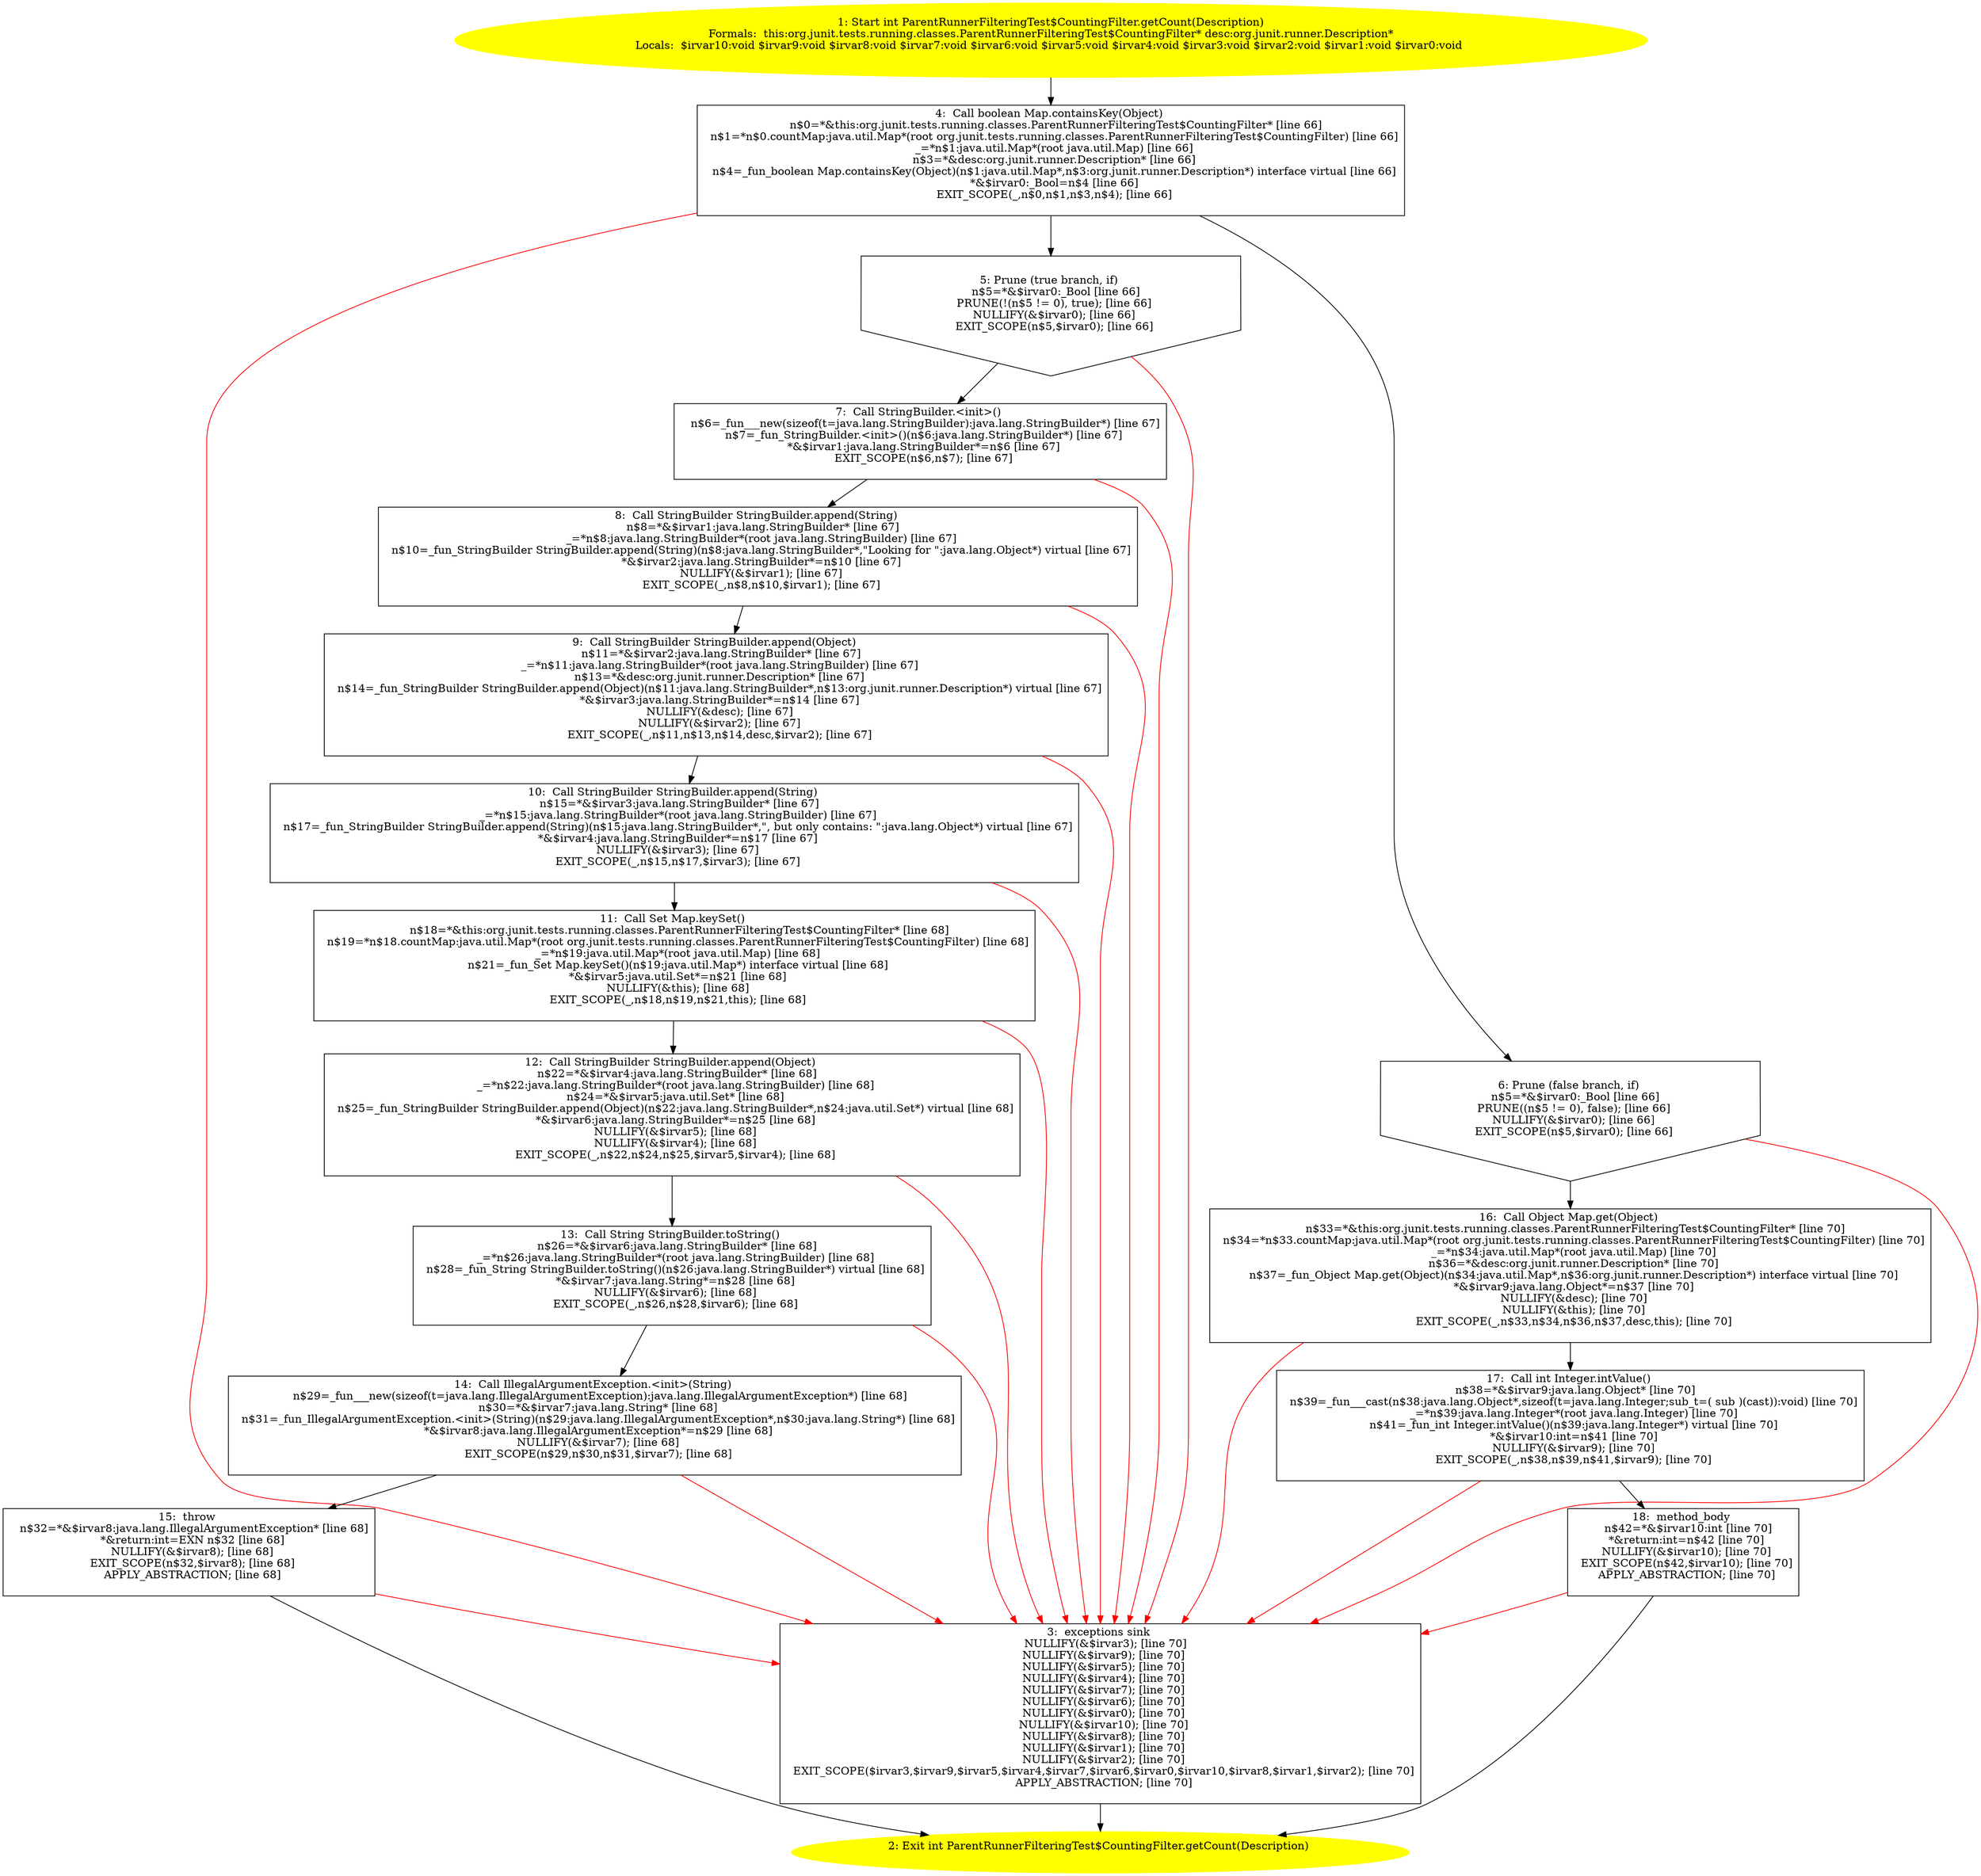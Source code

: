 /* @generated */
digraph cfg {
"org.junit.tests.running.classes.ParentRunnerFilteringTest$CountingFilter.getCount(org.junit.runner.D.e1592bab1f83032441351769dc21d412_1" [label="1: Start int ParentRunnerFilteringTest$CountingFilter.getCount(Description)\nFormals:  this:org.junit.tests.running.classes.ParentRunnerFilteringTest$CountingFilter* desc:org.junit.runner.Description*\nLocals:  $irvar10:void $irvar9:void $irvar8:void $irvar7:void $irvar6:void $irvar5:void $irvar4:void $irvar3:void $irvar2:void $irvar1:void $irvar0:void \n  " color=yellow style=filled]
	

	 "org.junit.tests.running.classes.ParentRunnerFilteringTest$CountingFilter.getCount(org.junit.runner.D.e1592bab1f83032441351769dc21d412_1" -> "org.junit.tests.running.classes.ParentRunnerFilteringTest$CountingFilter.getCount(org.junit.runner.D.e1592bab1f83032441351769dc21d412_4" ;
"org.junit.tests.running.classes.ParentRunnerFilteringTest$CountingFilter.getCount(org.junit.runner.D.e1592bab1f83032441351769dc21d412_2" [label="2: Exit int ParentRunnerFilteringTest$CountingFilter.getCount(Description) \n  " color=yellow style=filled]
	

"org.junit.tests.running.classes.ParentRunnerFilteringTest$CountingFilter.getCount(org.junit.runner.D.e1592bab1f83032441351769dc21d412_3" [label="3:  exceptions sink \n   NULLIFY(&$irvar3); [line 70]\n  NULLIFY(&$irvar9); [line 70]\n  NULLIFY(&$irvar5); [line 70]\n  NULLIFY(&$irvar4); [line 70]\n  NULLIFY(&$irvar7); [line 70]\n  NULLIFY(&$irvar6); [line 70]\n  NULLIFY(&$irvar0); [line 70]\n  NULLIFY(&$irvar10); [line 70]\n  NULLIFY(&$irvar8); [line 70]\n  NULLIFY(&$irvar1); [line 70]\n  NULLIFY(&$irvar2); [line 70]\n  EXIT_SCOPE($irvar3,$irvar9,$irvar5,$irvar4,$irvar7,$irvar6,$irvar0,$irvar10,$irvar8,$irvar1,$irvar2); [line 70]\n  APPLY_ABSTRACTION; [line 70]\n " shape="box"]
	

	 "org.junit.tests.running.classes.ParentRunnerFilteringTest$CountingFilter.getCount(org.junit.runner.D.e1592bab1f83032441351769dc21d412_3" -> "org.junit.tests.running.classes.ParentRunnerFilteringTest$CountingFilter.getCount(org.junit.runner.D.e1592bab1f83032441351769dc21d412_2" ;
"org.junit.tests.running.classes.ParentRunnerFilteringTest$CountingFilter.getCount(org.junit.runner.D.e1592bab1f83032441351769dc21d412_4" [label="4:  Call boolean Map.containsKey(Object) \n   n$0=*&this:org.junit.tests.running.classes.ParentRunnerFilteringTest$CountingFilter* [line 66]\n  n$1=*n$0.countMap:java.util.Map*(root org.junit.tests.running.classes.ParentRunnerFilteringTest$CountingFilter) [line 66]\n  _=*n$1:java.util.Map*(root java.util.Map) [line 66]\n  n$3=*&desc:org.junit.runner.Description* [line 66]\n  n$4=_fun_boolean Map.containsKey(Object)(n$1:java.util.Map*,n$3:org.junit.runner.Description*) interface virtual [line 66]\n  *&$irvar0:_Bool=n$4 [line 66]\n  EXIT_SCOPE(_,n$0,n$1,n$3,n$4); [line 66]\n " shape="box"]
	

	 "org.junit.tests.running.classes.ParentRunnerFilteringTest$CountingFilter.getCount(org.junit.runner.D.e1592bab1f83032441351769dc21d412_4" -> "org.junit.tests.running.classes.ParentRunnerFilteringTest$CountingFilter.getCount(org.junit.runner.D.e1592bab1f83032441351769dc21d412_5" ;
	 "org.junit.tests.running.classes.ParentRunnerFilteringTest$CountingFilter.getCount(org.junit.runner.D.e1592bab1f83032441351769dc21d412_4" -> "org.junit.tests.running.classes.ParentRunnerFilteringTest$CountingFilter.getCount(org.junit.runner.D.e1592bab1f83032441351769dc21d412_6" ;
	 "org.junit.tests.running.classes.ParentRunnerFilteringTest$CountingFilter.getCount(org.junit.runner.D.e1592bab1f83032441351769dc21d412_4" -> "org.junit.tests.running.classes.ParentRunnerFilteringTest$CountingFilter.getCount(org.junit.runner.D.e1592bab1f83032441351769dc21d412_3" [color="red" ];
"org.junit.tests.running.classes.ParentRunnerFilteringTest$CountingFilter.getCount(org.junit.runner.D.e1592bab1f83032441351769dc21d412_5" [label="5: Prune (true branch, if) \n   n$5=*&$irvar0:_Bool [line 66]\n  PRUNE(!(n$5 != 0), true); [line 66]\n  NULLIFY(&$irvar0); [line 66]\n  EXIT_SCOPE(n$5,$irvar0); [line 66]\n " shape="invhouse"]
	

	 "org.junit.tests.running.classes.ParentRunnerFilteringTest$CountingFilter.getCount(org.junit.runner.D.e1592bab1f83032441351769dc21d412_5" -> "org.junit.tests.running.classes.ParentRunnerFilteringTest$CountingFilter.getCount(org.junit.runner.D.e1592bab1f83032441351769dc21d412_7" ;
	 "org.junit.tests.running.classes.ParentRunnerFilteringTest$CountingFilter.getCount(org.junit.runner.D.e1592bab1f83032441351769dc21d412_5" -> "org.junit.tests.running.classes.ParentRunnerFilteringTest$CountingFilter.getCount(org.junit.runner.D.e1592bab1f83032441351769dc21d412_3" [color="red" ];
"org.junit.tests.running.classes.ParentRunnerFilteringTest$CountingFilter.getCount(org.junit.runner.D.e1592bab1f83032441351769dc21d412_6" [label="6: Prune (false branch, if) \n   n$5=*&$irvar0:_Bool [line 66]\n  PRUNE((n$5 != 0), false); [line 66]\n  NULLIFY(&$irvar0); [line 66]\n  EXIT_SCOPE(n$5,$irvar0); [line 66]\n " shape="invhouse"]
	

	 "org.junit.tests.running.classes.ParentRunnerFilteringTest$CountingFilter.getCount(org.junit.runner.D.e1592bab1f83032441351769dc21d412_6" -> "org.junit.tests.running.classes.ParentRunnerFilteringTest$CountingFilter.getCount(org.junit.runner.D.e1592bab1f83032441351769dc21d412_16" ;
	 "org.junit.tests.running.classes.ParentRunnerFilteringTest$CountingFilter.getCount(org.junit.runner.D.e1592bab1f83032441351769dc21d412_6" -> "org.junit.tests.running.classes.ParentRunnerFilteringTest$CountingFilter.getCount(org.junit.runner.D.e1592bab1f83032441351769dc21d412_3" [color="red" ];
"org.junit.tests.running.classes.ParentRunnerFilteringTest$CountingFilter.getCount(org.junit.runner.D.e1592bab1f83032441351769dc21d412_7" [label="7:  Call StringBuilder.<init>() \n   n$6=_fun___new(sizeof(t=java.lang.StringBuilder):java.lang.StringBuilder*) [line 67]\n  n$7=_fun_StringBuilder.<init>()(n$6:java.lang.StringBuilder*) [line 67]\n  *&$irvar1:java.lang.StringBuilder*=n$6 [line 67]\n  EXIT_SCOPE(n$6,n$7); [line 67]\n " shape="box"]
	

	 "org.junit.tests.running.classes.ParentRunnerFilteringTest$CountingFilter.getCount(org.junit.runner.D.e1592bab1f83032441351769dc21d412_7" -> "org.junit.tests.running.classes.ParentRunnerFilteringTest$CountingFilter.getCount(org.junit.runner.D.e1592bab1f83032441351769dc21d412_8" ;
	 "org.junit.tests.running.classes.ParentRunnerFilteringTest$CountingFilter.getCount(org.junit.runner.D.e1592bab1f83032441351769dc21d412_7" -> "org.junit.tests.running.classes.ParentRunnerFilteringTest$CountingFilter.getCount(org.junit.runner.D.e1592bab1f83032441351769dc21d412_3" [color="red" ];
"org.junit.tests.running.classes.ParentRunnerFilteringTest$CountingFilter.getCount(org.junit.runner.D.e1592bab1f83032441351769dc21d412_8" [label="8:  Call StringBuilder StringBuilder.append(String) \n   n$8=*&$irvar1:java.lang.StringBuilder* [line 67]\n  _=*n$8:java.lang.StringBuilder*(root java.lang.StringBuilder) [line 67]\n  n$10=_fun_StringBuilder StringBuilder.append(String)(n$8:java.lang.StringBuilder*,\"Looking for \":java.lang.Object*) virtual [line 67]\n  *&$irvar2:java.lang.StringBuilder*=n$10 [line 67]\n  NULLIFY(&$irvar1); [line 67]\n  EXIT_SCOPE(_,n$8,n$10,$irvar1); [line 67]\n " shape="box"]
	

	 "org.junit.tests.running.classes.ParentRunnerFilteringTest$CountingFilter.getCount(org.junit.runner.D.e1592bab1f83032441351769dc21d412_8" -> "org.junit.tests.running.classes.ParentRunnerFilteringTest$CountingFilter.getCount(org.junit.runner.D.e1592bab1f83032441351769dc21d412_9" ;
	 "org.junit.tests.running.classes.ParentRunnerFilteringTest$CountingFilter.getCount(org.junit.runner.D.e1592bab1f83032441351769dc21d412_8" -> "org.junit.tests.running.classes.ParentRunnerFilteringTest$CountingFilter.getCount(org.junit.runner.D.e1592bab1f83032441351769dc21d412_3" [color="red" ];
"org.junit.tests.running.classes.ParentRunnerFilteringTest$CountingFilter.getCount(org.junit.runner.D.e1592bab1f83032441351769dc21d412_9" [label="9:  Call StringBuilder StringBuilder.append(Object) \n   n$11=*&$irvar2:java.lang.StringBuilder* [line 67]\n  _=*n$11:java.lang.StringBuilder*(root java.lang.StringBuilder) [line 67]\n  n$13=*&desc:org.junit.runner.Description* [line 67]\n  n$14=_fun_StringBuilder StringBuilder.append(Object)(n$11:java.lang.StringBuilder*,n$13:org.junit.runner.Description*) virtual [line 67]\n  *&$irvar3:java.lang.StringBuilder*=n$14 [line 67]\n  NULLIFY(&desc); [line 67]\n  NULLIFY(&$irvar2); [line 67]\n  EXIT_SCOPE(_,n$11,n$13,n$14,desc,$irvar2); [line 67]\n " shape="box"]
	

	 "org.junit.tests.running.classes.ParentRunnerFilteringTest$CountingFilter.getCount(org.junit.runner.D.e1592bab1f83032441351769dc21d412_9" -> "org.junit.tests.running.classes.ParentRunnerFilteringTest$CountingFilter.getCount(org.junit.runner.D.e1592bab1f83032441351769dc21d412_10" ;
	 "org.junit.tests.running.classes.ParentRunnerFilteringTest$CountingFilter.getCount(org.junit.runner.D.e1592bab1f83032441351769dc21d412_9" -> "org.junit.tests.running.classes.ParentRunnerFilteringTest$CountingFilter.getCount(org.junit.runner.D.e1592bab1f83032441351769dc21d412_3" [color="red" ];
"org.junit.tests.running.classes.ParentRunnerFilteringTest$CountingFilter.getCount(org.junit.runner.D.e1592bab1f83032441351769dc21d412_10" [label="10:  Call StringBuilder StringBuilder.append(String) \n   n$15=*&$irvar3:java.lang.StringBuilder* [line 67]\n  _=*n$15:java.lang.StringBuilder*(root java.lang.StringBuilder) [line 67]\n  n$17=_fun_StringBuilder StringBuilder.append(String)(n$15:java.lang.StringBuilder*,\", but only contains: \":java.lang.Object*) virtual [line 67]\n  *&$irvar4:java.lang.StringBuilder*=n$17 [line 67]\n  NULLIFY(&$irvar3); [line 67]\n  EXIT_SCOPE(_,n$15,n$17,$irvar3); [line 67]\n " shape="box"]
	

	 "org.junit.tests.running.classes.ParentRunnerFilteringTest$CountingFilter.getCount(org.junit.runner.D.e1592bab1f83032441351769dc21d412_10" -> "org.junit.tests.running.classes.ParentRunnerFilteringTest$CountingFilter.getCount(org.junit.runner.D.e1592bab1f83032441351769dc21d412_11" ;
	 "org.junit.tests.running.classes.ParentRunnerFilteringTest$CountingFilter.getCount(org.junit.runner.D.e1592bab1f83032441351769dc21d412_10" -> "org.junit.tests.running.classes.ParentRunnerFilteringTest$CountingFilter.getCount(org.junit.runner.D.e1592bab1f83032441351769dc21d412_3" [color="red" ];
"org.junit.tests.running.classes.ParentRunnerFilteringTest$CountingFilter.getCount(org.junit.runner.D.e1592bab1f83032441351769dc21d412_11" [label="11:  Call Set Map.keySet() \n   n$18=*&this:org.junit.tests.running.classes.ParentRunnerFilteringTest$CountingFilter* [line 68]\n  n$19=*n$18.countMap:java.util.Map*(root org.junit.tests.running.classes.ParentRunnerFilteringTest$CountingFilter) [line 68]\n  _=*n$19:java.util.Map*(root java.util.Map) [line 68]\n  n$21=_fun_Set Map.keySet()(n$19:java.util.Map*) interface virtual [line 68]\n  *&$irvar5:java.util.Set*=n$21 [line 68]\n  NULLIFY(&this); [line 68]\n  EXIT_SCOPE(_,n$18,n$19,n$21,this); [line 68]\n " shape="box"]
	

	 "org.junit.tests.running.classes.ParentRunnerFilteringTest$CountingFilter.getCount(org.junit.runner.D.e1592bab1f83032441351769dc21d412_11" -> "org.junit.tests.running.classes.ParentRunnerFilteringTest$CountingFilter.getCount(org.junit.runner.D.e1592bab1f83032441351769dc21d412_12" ;
	 "org.junit.tests.running.classes.ParentRunnerFilteringTest$CountingFilter.getCount(org.junit.runner.D.e1592bab1f83032441351769dc21d412_11" -> "org.junit.tests.running.classes.ParentRunnerFilteringTest$CountingFilter.getCount(org.junit.runner.D.e1592bab1f83032441351769dc21d412_3" [color="red" ];
"org.junit.tests.running.classes.ParentRunnerFilteringTest$CountingFilter.getCount(org.junit.runner.D.e1592bab1f83032441351769dc21d412_12" [label="12:  Call StringBuilder StringBuilder.append(Object) \n   n$22=*&$irvar4:java.lang.StringBuilder* [line 68]\n  _=*n$22:java.lang.StringBuilder*(root java.lang.StringBuilder) [line 68]\n  n$24=*&$irvar5:java.util.Set* [line 68]\n  n$25=_fun_StringBuilder StringBuilder.append(Object)(n$22:java.lang.StringBuilder*,n$24:java.util.Set*) virtual [line 68]\n  *&$irvar6:java.lang.StringBuilder*=n$25 [line 68]\n  NULLIFY(&$irvar5); [line 68]\n  NULLIFY(&$irvar4); [line 68]\n  EXIT_SCOPE(_,n$22,n$24,n$25,$irvar5,$irvar4); [line 68]\n " shape="box"]
	

	 "org.junit.tests.running.classes.ParentRunnerFilteringTest$CountingFilter.getCount(org.junit.runner.D.e1592bab1f83032441351769dc21d412_12" -> "org.junit.tests.running.classes.ParentRunnerFilteringTest$CountingFilter.getCount(org.junit.runner.D.e1592bab1f83032441351769dc21d412_13" ;
	 "org.junit.tests.running.classes.ParentRunnerFilteringTest$CountingFilter.getCount(org.junit.runner.D.e1592bab1f83032441351769dc21d412_12" -> "org.junit.tests.running.classes.ParentRunnerFilteringTest$CountingFilter.getCount(org.junit.runner.D.e1592bab1f83032441351769dc21d412_3" [color="red" ];
"org.junit.tests.running.classes.ParentRunnerFilteringTest$CountingFilter.getCount(org.junit.runner.D.e1592bab1f83032441351769dc21d412_13" [label="13:  Call String StringBuilder.toString() \n   n$26=*&$irvar6:java.lang.StringBuilder* [line 68]\n  _=*n$26:java.lang.StringBuilder*(root java.lang.StringBuilder) [line 68]\n  n$28=_fun_String StringBuilder.toString()(n$26:java.lang.StringBuilder*) virtual [line 68]\n  *&$irvar7:java.lang.String*=n$28 [line 68]\n  NULLIFY(&$irvar6); [line 68]\n  EXIT_SCOPE(_,n$26,n$28,$irvar6); [line 68]\n " shape="box"]
	

	 "org.junit.tests.running.classes.ParentRunnerFilteringTest$CountingFilter.getCount(org.junit.runner.D.e1592bab1f83032441351769dc21d412_13" -> "org.junit.tests.running.classes.ParentRunnerFilteringTest$CountingFilter.getCount(org.junit.runner.D.e1592bab1f83032441351769dc21d412_14" ;
	 "org.junit.tests.running.classes.ParentRunnerFilteringTest$CountingFilter.getCount(org.junit.runner.D.e1592bab1f83032441351769dc21d412_13" -> "org.junit.tests.running.classes.ParentRunnerFilteringTest$CountingFilter.getCount(org.junit.runner.D.e1592bab1f83032441351769dc21d412_3" [color="red" ];
"org.junit.tests.running.classes.ParentRunnerFilteringTest$CountingFilter.getCount(org.junit.runner.D.e1592bab1f83032441351769dc21d412_14" [label="14:  Call IllegalArgumentException.<init>(String) \n   n$29=_fun___new(sizeof(t=java.lang.IllegalArgumentException):java.lang.IllegalArgumentException*) [line 68]\n  n$30=*&$irvar7:java.lang.String* [line 68]\n  n$31=_fun_IllegalArgumentException.<init>(String)(n$29:java.lang.IllegalArgumentException*,n$30:java.lang.String*) [line 68]\n  *&$irvar8:java.lang.IllegalArgumentException*=n$29 [line 68]\n  NULLIFY(&$irvar7); [line 68]\n  EXIT_SCOPE(n$29,n$30,n$31,$irvar7); [line 68]\n " shape="box"]
	

	 "org.junit.tests.running.classes.ParentRunnerFilteringTest$CountingFilter.getCount(org.junit.runner.D.e1592bab1f83032441351769dc21d412_14" -> "org.junit.tests.running.classes.ParentRunnerFilteringTest$CountingFilter.getCount(org.junit.runner.D.e1592bab1f83032441351769dc21d412_15" ;
	 "org.junit.tests.running.classes.ParentRunnerFilteringTest$CountingFilter.getCount(org.junit.runner.D.e1592bab1f83032441351769dc21d412_14" -> "org.junit.tests.running.classes.ParentRunnerFilteringTest$CountingFilter.getCount(org.junit.runner.D.e1592bab1f83032441351769dc21d412_3" [color="red" ];
"org.junit.tests.running.classes.ParentRunnerFilteringTest$CountingFilter.getCount(org.junit.runner.D.e1592bab1f83032441351769dc21d412_15" [label="15:  throw \n   n$32=*&$irvar8:java.lang.IllegalArgumentException* [line 68]\n  *&return:int=EXN n$32 [line 68]\n  NULLIFY(&$irvar8); [line 68]\n  EXIT_SCOPE(n$32,$irvar8); [line 68]\n  APPLY_ABSTRACTION; [line 68]\n " shape="box"]
	

	 "org.junit.tests.running.classes.ParentRunnerFilteringTest$CountingFilter.getCount(org.junit.runner.D.e1592bab1f83032441351769dc21d412_15" -> "org.junit.tests.running.classes.ParentRunnerFilteringTest$CountingFilter.getCount(org.junit.runner.D.e1592bab1f83032441351769dc21d412_2" ;
	 "org.junit.tests.running.classes.ParentRunnerFilteringTest$CountingFilter.getCount(org.junit.runner.D.e1592bab1f83032441351769dc21d412_15" -> "org.junit.tests.running.classes.ParentRunnerFilteringTest$CountingFilter.getCount(org.junit.runner.D.e1592bab1f83032441351769dc21d412_3" [color="red" ];
"org.junit.tests.running.classes.ParentRunnerFilteringTest$CountingFilter.getCount(org.junit.runner.D.e1592bab1f83032441351769dc21d412_16" [label="16:  Call Object Map.get(Object) \n   n$33=*&this:org.junit.tests.running.classes.ParentRunnerFilteringTest$CountingFilter* [line 70]\n  n$34=*n$33.countMap:java.util.Map*(root org.junit.tests.running.classes.ParentRunnerFilteringTest$CountingFilter) [line 70]\n  _=*n$34:java.util.Map*(root java.util.Map) [line 70]\n  n$36=*&desc:org.junit.runner.Description* [line 70]\n  n$37=_fun_Object Map.get(Object)(n$34:java.util.Map*,n$36:org.junit.runner.Description*) interface virtual [line 70]\n  *&$irvar9:java.lang.Object*=n$37 [line 70]\n  NULLIFY(&desc); [line 70]\n  NULLIFY(&this); [line 70]\n  EXIT_SCOPE(_,n$33,n$34,n$36,n$37,desc,this); [line 70]\n " shape="box"]
	

	 "org.junit.tests.running.classes.ParentRunnerFilteringTest$CountingFilter.getCount(org.junit.runner.D.e1592bab1f83032441351769dc21d412_16" -> "org.junit.tests.running.classes.ParentRunnerFilteringTest$CountingFilter.getCount(org.junit.runner.D.e1592bab1f83032441351769dc21d412_17" ;
	 "org.junit.tests.running.classes.ParentRunnerFilteringTest$CountingFilter.getCount(org.junit.runner.D.e1592bab1f83032441351769dc21d412_16" -> "org.junit.tests.running.classes.ParentRunnerFilteringTest$CountingFilter.getCount(org.junit.runner.D.e1592bab1f83032441351769dc21d412_3" [color="red" ];
"org.junit.tests.running.classes.ParentRunnerFilteringTest$CountingFilter.getCount(org.junit.runner.D.e1592bab1f83032441351769dc21d412_17" [label="17:  Call int Integer.intValue() \n   n$38=*&$irvar9:java.lang.Object* [line 70]\n  n$39=_fun___cast(n$38:java.lang.Object*,sizeof(t=java.lang.Integer;sub_t=( sub )(cast)):void) [line 70]\n  _=*n$39:java.lang.Integer*(root java.lang.Integer) [line 70]\n  n$41=_fun_int Integer.intValue()(n$39:java.lang.Integer*) virtual [line 70]\n  *&$irvar10:int=n$41 [line 70]\n  NULLIFY(&$irvar9); [line 70]\n  EXIT_SCOPE(_,n$38,n$39,n$41,$irvar9); [line 70]\n " shape="box"]
	

	 "org.junit.tests.running.classes.ParentRunnerFilteringTest$CountingFilter.getCount(org.junit.runner.D.e1592bab1f83032441351769dc21d412_17" -> "org.junit.tests.running.classes.ParentRunnerFilteringTest$CountingFilter.getCount(org.junit.runner.D.e1592bab1f83032441351769dc21d412_18" ;
	 "org.junit.tests.running.classes.ParentRunnerFilteringTest$CountingFilter.getCount(org.junit.runner.D.e1592bab1f83032441351769dc21d412_17" -> "org.junit.tests.running.classes.ParentRunnerFilteringTest$CountingFilter.getCount(org.junit.runner.D.e1592bab1f83032441351769dc21d412_3" [color="red" ];
"org.junit.tests.running.classes.ParentRunnerFilteringTest$CountingFilter.getCount(org.junit.runner.D.e1592bab1f83032441351769dc21d412_18" [label="18:  method_body \n   n$42=*&$irvar10:int [line 70]\n  *&return:int=n$42 [line 70]\n  NULLIFY(&$irvar10); [line 70]\n  EXIT_SCOPE(n$42,$irvar10); [line 70]\n  APPLY_ABSTRACTION; [line 70]\n " shape="box"]
	

	 "org.junit.tests.running.classes.ParentRunnerFilteringTest$CountingFilter.getCount(org.junit.runner.D.e1592bab1f83032441351769dc21d412_18" -> "org.junit.tests.running.classes.ParentRunnerFilteringTest$CountingFilter.getCount(org.junit.runner.D.e1592bab1f83032441351769dc21d412_2" ;
	 "org.junit.tests.running.classes.ParentRunnerFilteringTest$CountingFilter.getCount(org.junit.runner.D.e1592bab1f83032441351769dc21d412_18" -> "org.junit.tests.running.classes.ParentRunnerFilteringTest$CountingFilter.getCount(org.junit.runner.D.e1592bab1f83032441351769dc21d412_3" [color="red" ];
}
